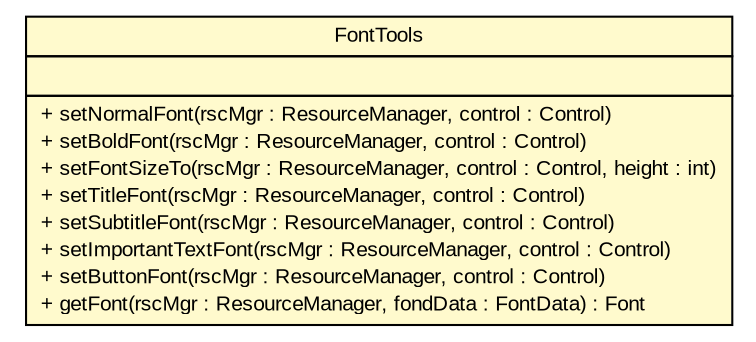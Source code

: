 #!/usr/local/bin/dot
#
# Class diagram 
# Generated by UMLGraph version R5_6-24-gf6e263 (http://www.umlgraph.org/)
#

digraph G {
	edge [fontname="arial",fontsize=10,labelfontname="arial",labelfontsize=10];
	node [fontname="arial",fontsize=10,shape=plaintext];
	nodesep=0.25;
	ranksep=0.5;
	// gov.sandia.cf.parts.tools.FontTools
	c113405 [label=<<table title="gov.sandia.cf.parts.tools.FontTools" border="0" cellborder="1" cellspacing="0" cellpadding="2" port="p" bgcolor="lemonChiffon" href="./FontTools.html">
		<tr><td><table border="0" cellspacing="0" cellpadding="1">
<tr><td align="center" balign="center"> FontTools </td></tr>
		</table></td></tr>
		<tr><td><table border="0" cellspacing="0" cellpadding="1">
<tr><td align="left" balign="left">  </td></tr>
		</table></td></tr>
		<tr><td><table border="0" cellspacing="0" cellpadding="1">
<tr><td align="left" balign="left"> + setNormalFont(rscMgr : ResourceManager, control : Control) </td></tr>
<tr><td align="left" balign="left"> + setBoldFont(rscMgr : ResourceManager, control : Control) </td></tr>
<tr><td align="left" balign="left"> + setFontSizeTo(rscMgr : ResourceManager, control : Control, height : int) </td></tr>
<tr><td align="left" balign="left"> + setTitleFont(rscMgr : ResourceManager, control : Control) </td></tr>
<tr><td align="left" balign="left"> + setSubtitleFont(rscMgr : ResourceManager, control : Control) </td></tr>
<tr><td align="left" balign="left"> + setImportantTextFont(rscMgr : ResourceManager, control : Control) </td></tr>
<tr><td align="left" balign="left"> + setButtonFont(rscMgr : ResourceManager, control : Control) </td></tr>
<tr><td align="left" balign="left"> + getFont(rscMgr : ResourceManager, fondData : FontData) : Font </td></tr>
		</table></td></tr>
		</table>>, URL="./FontTools.html", fontname="arial", fontcolor="black", fontsize=10.0];
}

